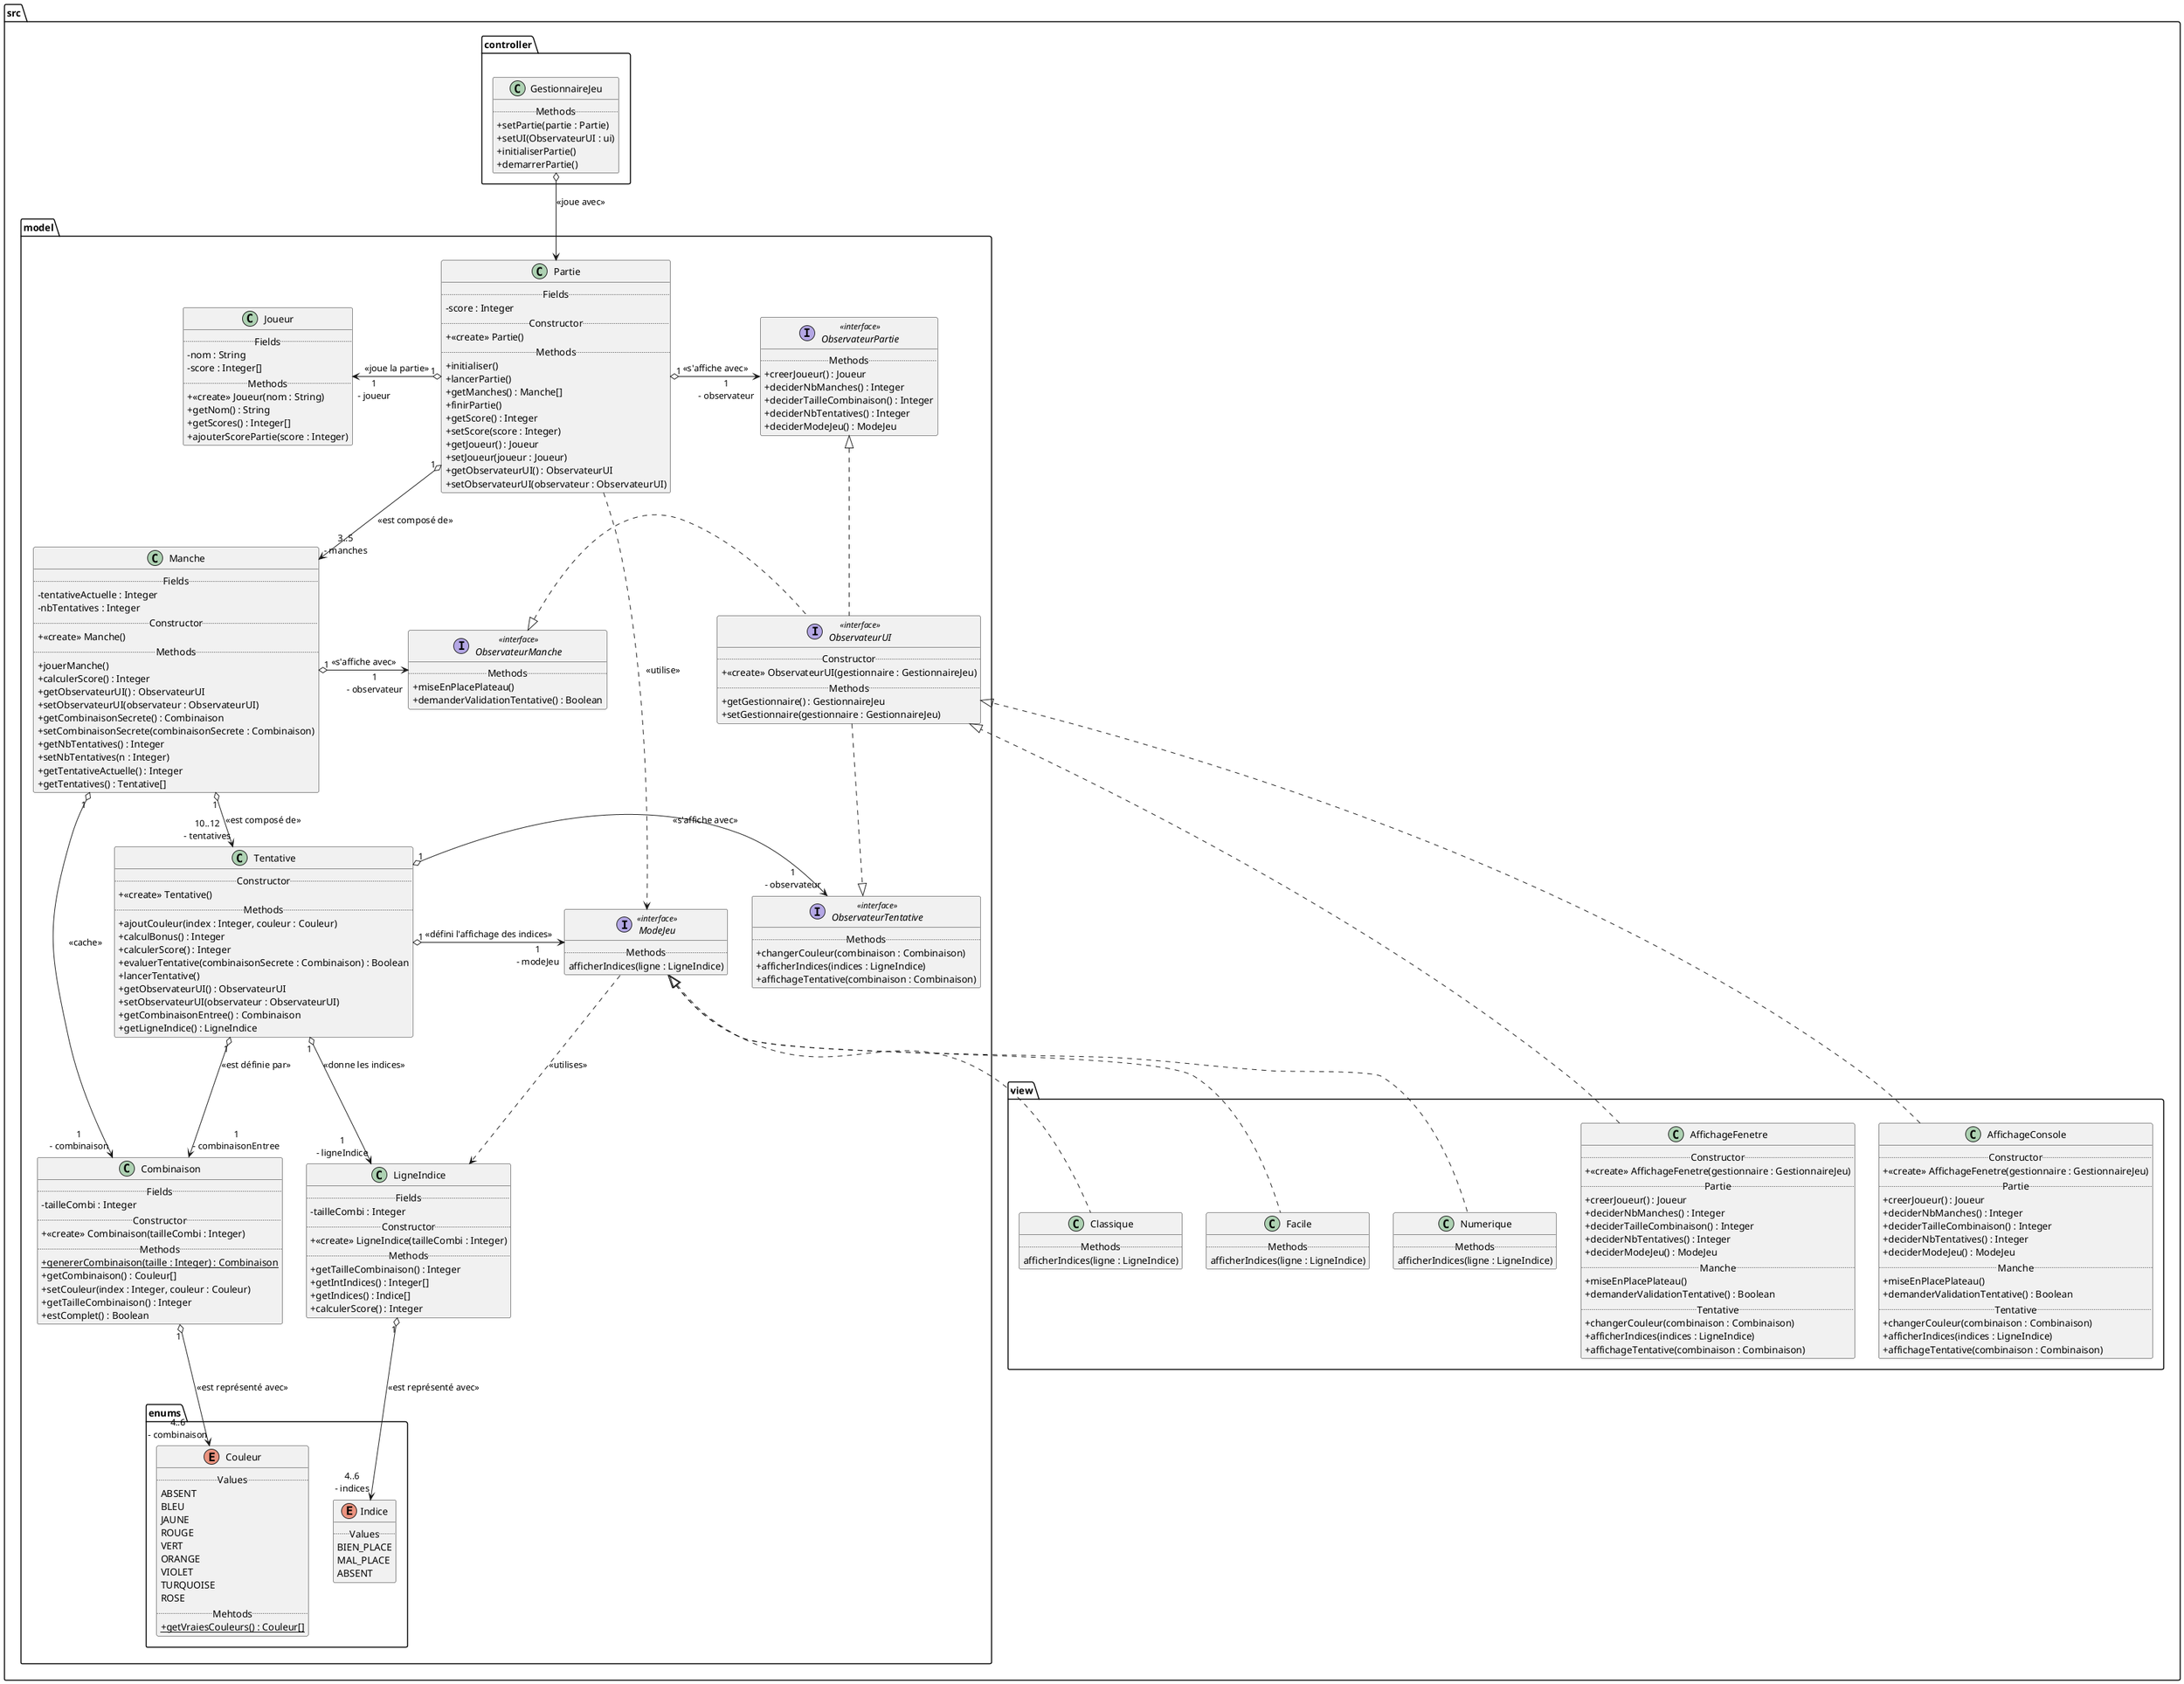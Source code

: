 @startuml
skinparam classAttributeIconSize 0

package src{
    package model{
        package enums{
            enum Couleur{
                ..Values..
                ABSENT
                BLEU
                JAUNE
                ROUGE
                VERT
                ORANGE
                VIOLET
                TURQUOISE
                ROSE
                ..Mehtods..
                + getVraiesCouleurs() : Couleur[] {static}
            }
            enum Indice{
                ..Values..
                BIEN_PLACE
                MAL_PLACE
                ABSENT
            }
        }
        class Combinaison{
            ..Fields..
            - tailleCombi : Integer
            ..Constructor..
            + <<create>> Combinaison(tailleCombi : Integer)
            ..Methods..
            + genererCombinaison(taille : Integer) : Combinaison {static}
            + getCombinaison() : Couleur[]
            + setCouleur(index : Integer, couleur : Couleur)
            + getTailleCombinaison() : Integer
            + estComplet() : Boolean
        }
        class Joueur{
            ..Fields..
            - nom : String
            - score : Integer[]
            ..Methods..
            + <<create>> Joueur(nom : String)
            + getNom() : String
            + getScores() : Integer[]
            + ajouterScorePartie(score : Integer)
        }
        class LigneIndice{
            ..Fields..
            - tailleCombi : Integer
            ..Constructor..
            + <<create>> LigneIndice(tailleCombi : Integer)
            ..Methods..
            + getTailleCombinaison() : Integer
            + getIntIndices() : Integer[]
            + getIndices() : Indice[]
            + calculerScore() : Integer
        }
        class Manche{
            ..Fields..
            - tentativeActuelle : Integer
            - nbTentatives : Integer
            ..Constructor..
            + <<create>> Manche()
            ..Methods..
            + jouerManche()
            + calculerScore() : Integer
            + getObservateurUI() : ObservateurUI
            + setObservateurUI(observateur : ObservateurUI)
            + getCombinaisonSecrete() : Combinaison
            + setCombinaisonSecrete(combinaisonSecrete : Combinaison)
            + getNbTentatives() : Integer
            + setNbTentatives(n : Integer)
            + getTentativeActuelle() : Integer
            + getTentatives() : Tentative[]
        }
        interface ModeJeu <<interface>>{
            ..Methods..
            afficherIndices(ligne : LigneIndice)
        }
        class Partie{
            ..Fields..
            - score : Integer
            ..Constructor..
            + <<create>> Partie()
            ..Methods..
            + initialiser()
            + lancerPartie()
            + getManches() : Manche[]
            + finirPartie()
            + getScore() : Integer
            + setScore(score : Integer)
            + getJoueur() : Joueur
            + setJoueur(joueur : Joueur)
            + getObservateurUI() : ObservateurUI
            + setObservateurUI(observateur : ObservateurUI)
        }
        class Tentative{
            ..Constructor..
            + <<create>> Tentative()
            ..Methods..
            + ajoutCouleur(index : Integer, couleur : Couleur)
            + calculBonus() : Integer
            + calculerScore() : Integer
            + evaluerTentative(combinaisonSecrete : Combinaison) : Boolean
            + lancerTentative()
            + getObservateurUI() : ObservateurUI
            + setObservateurUI(observateur : ObservateurUI)
            + getCombinaisonEntree() : Combinaison
            + getLigneIndice() : LigneIndice
        }
        interface ObservateurUI <<interface>>{
            ..Constructor..
            + <<create>> ObservateurUI(gestionnaire : GestionnaireJeu)
            ..Methods..
            + getGestionnaire() : GestionnaireJeu
            + setGestionnaire(gestionnaire : GestionnaireJeu)
        }
        interface ObservateurPartie <<interface>>{
            ..Methods..
            + creerJoueur() : Joueur
            + deciderNbManches() : Integer
            + deciderTailleCombinaison() : Integer
            + deciderNbTentatives() : Integer
            + deciderModeJeu() : ModeJeu
        }
        interface ObservateurManche <<interface>>{
            ..Methods..
            + miseEnPlacePlateau()
            + demanderValidationTentative() : Boolean
        }
        interface ObservateurTentative <<interface>>{
            ..Methods..
            + changerCouleur(combinaison : Combinaison)
            + afficherIndices(indices : LigneIndice)
            + affichageTentative(combinaison : Combinaison)
        }
    }
    package view{
        class Classique{
            ..Methods..
            afficherIndices(ligne : LigneIndice)
        }
        class Facile{
            ..Methods..
            afficherIndices(ligne : LigneIndice)
        }
        class Numerique{
            ..Methods..
            afficherIndices(ligne : LigneIndice)
        }
        class AffichageFenetre{
            ..Constructor..
            + <<create>> AffichageFenetre(gestionnaire : GestionnaireJeu)
            ..Partie..
            + creerJoueur() : Joueur
            + deciderNbManches() : Integer
            + deciderTailleCombinaison() : Integer
            + deciderNbTentatives() : Integer
            + deciderModeJeu() : ModeJeu
            ..Manche..
            + miseEnPlacePlateau()
            + demanderValidationTentative() : Boolean
            ..Tentative..
            + changerCouleur(combinaison : Combinaison)
            + afficherIndices(indices : LigneIndice)
            + affichageTentative(combinaison : Combinaison)
        }
        class AffichageConsole{
            ..Constructor..
            + <<create>> AffichageFenetre(gestionnaire : GestionnaireJeu)
            ..Partie..
            + creerJoueur() : Joueur
            + deciderNbManches() : Integer
            + deciderTailleCombinaison() : Integer
            + deciderNbTentatives() : Integer
            + deciderModeJeu() : ModeJeu
            ..Manche..
            + miseEnPlacePlateau()
            + demanderValidationTentative() : Boolean
            ..Tentative..
            + changerCouleur(combinaison : Combinaison)
            + afficherIndices(indices : LigneIndice)
            + affichageTentative(combinaison : Combinaison)
        }
    }
    package controller{
        class GestionnaireJeu{
            ..Methods..
            + setPartie(partie : Partie)
            + setUI(ObservateurUI : ui)
            + initialiserPartie()
            + demarrerPartie()
        }
    }
}

src.controller.GestionnaireJeu o--> src.model.Partie : <<joue avec>>


src.model.Combinaison "1" o--> "4..6\n- combinaison" src.model.enums.Couleur : <<est représenté avec>>

src.model.LigneIndice "1" o--> "4..6\n- indices" src.model.enums.Indice : <<est représenté avec>>

src.model.Manche "1" o--> "10..12\n- tentatives" src.model.Tentative : <<est composé de>>
src.model.Manche "1" o--> "1\n- combinaison" src.model.Combinaison : <<cache>>
src.model.Manche "1" o-> "1\n- observateur" src.model.ObservateurManche : <<s'affiche avec>>

src.model.ModeJeu ..> src.model.LigneIndice : <<utilises>>
src.model.ModeJeu <|.. src.view.Classique
src.model.ModeJeu <|.. src.view.Facile
src.model.ModeJeu <|.. src.view.Numerique

src.model.Partie "1" o-l> "1\n- joueur" src.model.Joueur : <<joue la partie>>
src.model.Partie "1" o--> "3..5\n- manches" src.model.Manche : <<est composé de>>
src.model.Partie "1" o-> "1\n- observateur" src.model.ObservateurPartie : <<s'affiche avec>>
src.model.Partie .> src.model.ModeJeu : <<utilise>>

src.model.Tentative "1" o--> "1\n- combinaisonEntree" src.model.Combinaison : <<est définie par>>
src.model.Tentative "1" o--> "1\n- ligneIndice" src.model.LigneIndice : <<donne les indices>>
src.model.Tentative "1" o-> "1\n- modeJeu" src.model.ModeJeu : <<défini l'affichage des indices>>
src.model.Tentative "1" o-> "1\n- observateur" src.model.ObservateurTentative : <<s'affiche avec>>

src.model.ObservateurPartie <|.. src.model.ObservateurUI
src.model.ObservateurUI .l|> src.model.ObservateurManche
src.model.ObservateurUI ..|> src.model.ObservateurTentative


src.view.AffichageConsole ..|> src.model.ObservateurUI

src.view.AffichageFenetre ..|> src.model.ObservateurUI

@enduml